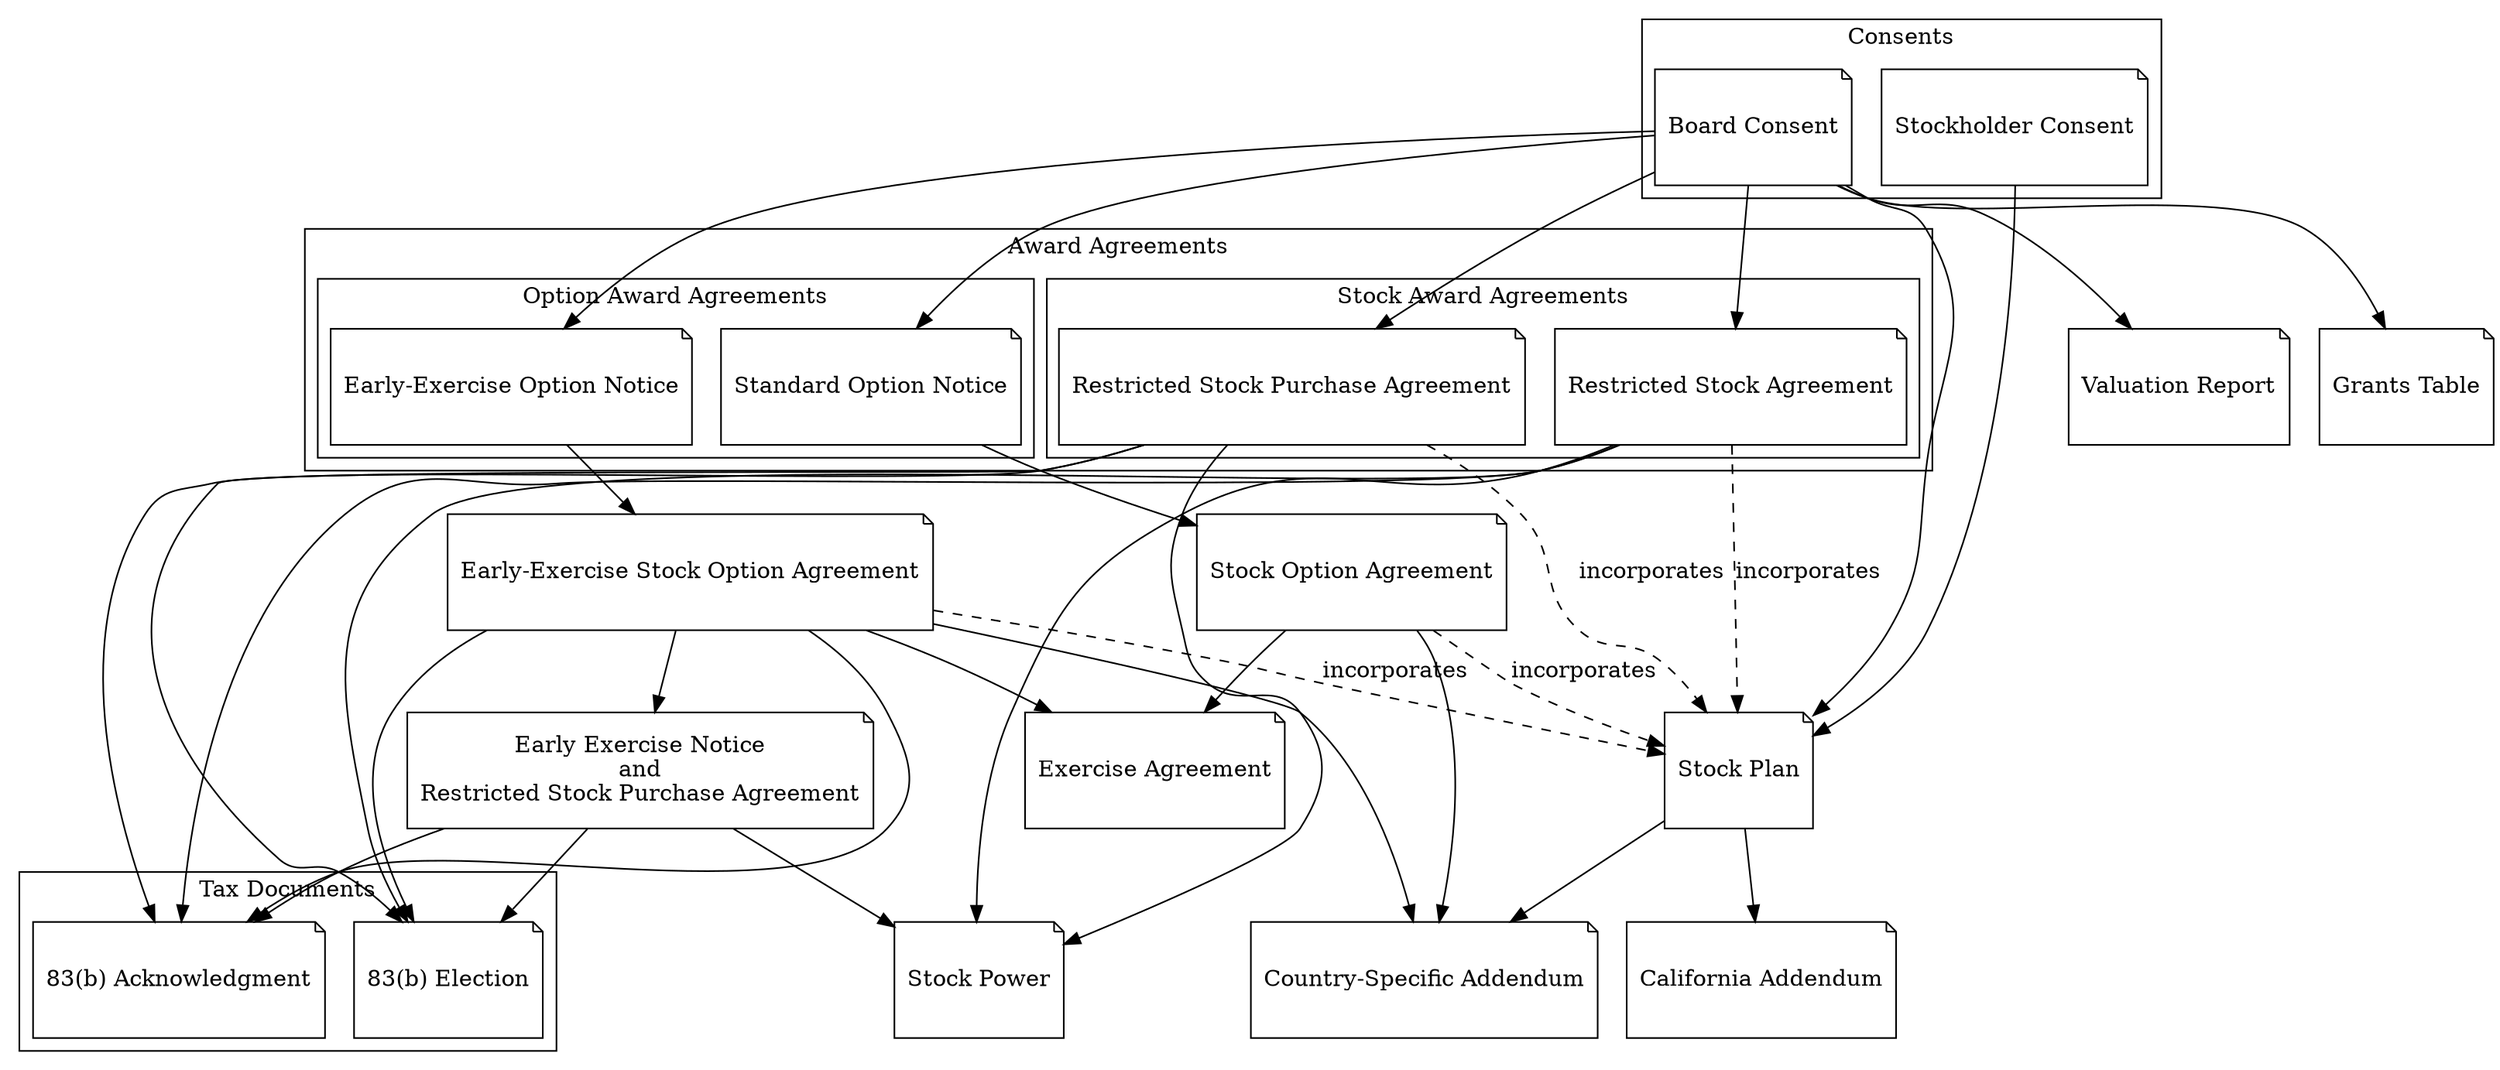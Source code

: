 digraph stockplan {

  node[shape=note, width=1, height=1];

  subgraph cluster_consents {
    label="Consents";
    graph[style=solid];
    "Board Consent";
    "Stockholder Consent";
  }

  subgraph cluster_awards {
    label="Award Agreements";
    graph[style=solid];

    subgraph cluster_options {
      label="Option Award Agreements";
      graph[style=solid];
      "Early-Exercise Option Notice";
      "Standard Option Notice";
    }

    subgraph cluster_stock {
      label="Stock Award Agreements";
      graph[style=solid];
      "Restricted Stock Purchase Agreement";
      "Restricted Stock Agreement";
    }
  }

  subgraph cluster_83b {
    label="Tax Documents";
    "83(b) Acknowledgment";
    "83(b) Election";
  }

  "Board Consent" -> "Stock Plan";
  "Board Consent" -> "Standard Option Notice";
  "Board Consent" -> "Early-Exercise Option Notice";
  "Board Consent" -> "Restricted Stock Purchase Agreement";
  "Board Consent" -> "Restricted Stock Agreement";
  "Board Consent" -> "Valuation Report";
  "Board Consent" -> "Grants Table";

  "Stockholder Consent" -> "Stock Plan";

  "Stock Plan" -> "California Addendum";
  "Stock Plan" -> "Country-Specific Addendum";

  "Standard Option Notice" -> "Stock Option Agreement";
  "Stock Option Agreement" -> "Exercise Agreement";
  "Stock Option Agreement" -> "Country-Specific Addendum";

  "Stock Option Agreement" -> "Stock Plan" [label=incorporates, style=dashed];

  EENRSPA[label="Early Exercise Notice\nand\nRestricted Stock Purchase Agreement"];

  "Early-Exercise Option Notice" -> "Early-Exercise Stock Option Agreement";
  "Early-Exercise Stock Option Agreement" -> EENRSPA;
  "Early-Exercise Stock Option Agreement" -> "Exercise Agreement";
  "Early-Exercise Stock Option Agreement" -> "Country-Specific Addendum";
  "Early-Exercise Stock Option Agreement" -> "83(b) Acknowledgment";
  "Early-Exercise Stock Option Agreement" -> "83(b) Election";

  EENRSPA -> "Stock Power";
  EENRSPA -> "83(b) Acknowledgment";
  EENRSPA -> "83(b) Election";

  "Early-Exercise Stock Option Agreement" -> "Stock Plan" [label=incorporates, style=dashed];

  "Restricted Stock Agreement" -> "Stock Power";
  "Restricted Stock Agreement" -> "83(b) Acknowledgment";
  "Restricted Stock Agreement" -> "83(b) Election";
  "Restricted Stock Agreement" -> "Stock Plan" [label=incorporates, style=dashed];

  "Restricted Stock Purchase Agreement" -> "Stock Power";
  "Restricted Stock Purchase Agreement" -> "83(b) Acknowledgment";
  "Restricted Stock Purchase Agreement" -> "83(b) Election";
  "Restricted Stock Purchase Agreement" -> "Stock Plan" [label=incorporates, style=dashed];
}
